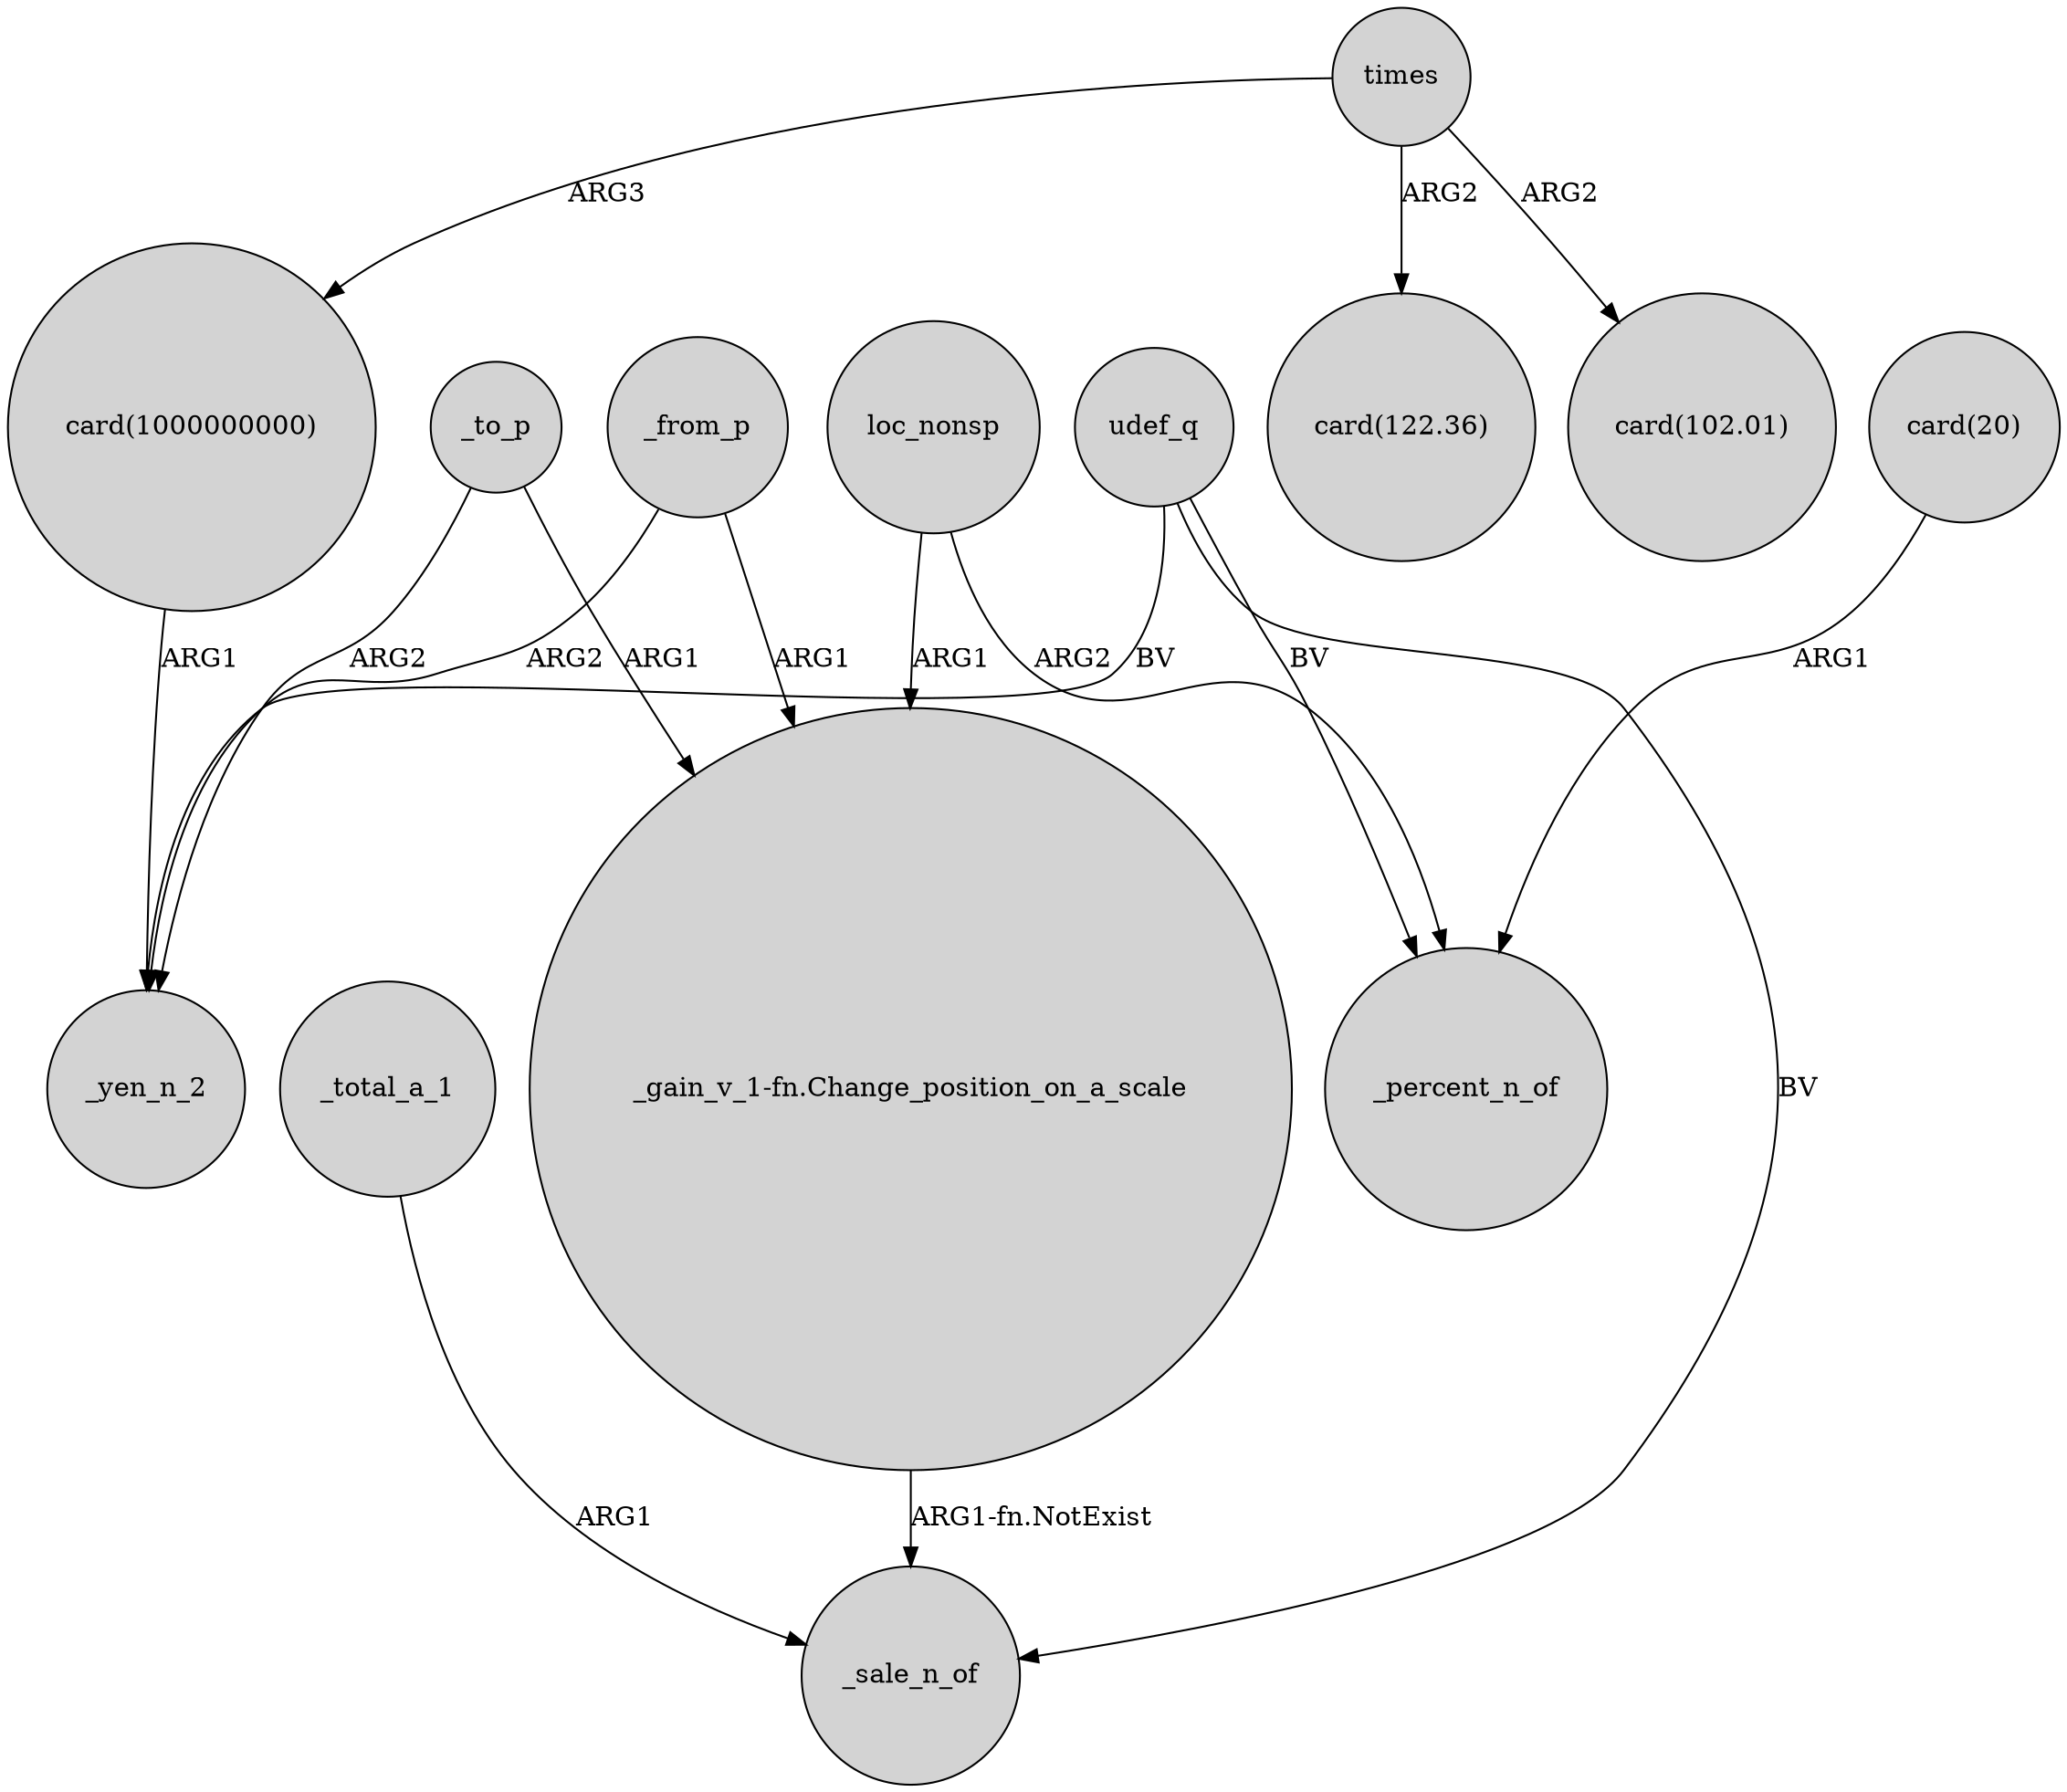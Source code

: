 digraph {
	node [shape=circle style=filled]
	_to_p -> "_gain_v_1-fn.Change_position_on_a_scale" [label=ARG1]
	times -> "card(122.36)" [label=ARG2]
	_to_p -> _yen_n_2 [label=ARG2]
	times -> "card(102.01)" [label=ARG2]
	"_gain_v_1-fn.Change_position_on_a_scale" -> _sale_n_of [label="ARG1-fn.NotExist"]
	_total_a_1 -> _sale_n_of [label=ARG1]
	udef_q -> _yen_n_2 [label=BV]
	"card(1000000000)" -> _yen_n_2 [label=ARG1]
	loc_nonsp -> _percent_n_of [label=ARG2]
	udef_q -> _percent_n_of [label=BV]
	_from_p -> _yen_n_2 [label=ARG2]
	_from_p -> "_gain_v_1-fn.Change_position_on_a_scale" [label=ARG1]
	loc_nonsp -> "_gain_v_1-fn.Change_position_on_a_scale" [label=ARG1]
	"card(20)" -> _percent_n_of [label=ARG1]
	times -> "card(1000000000)" [label=ARG3]
	udef_q -> _sale_n_of [label=BV]
}
